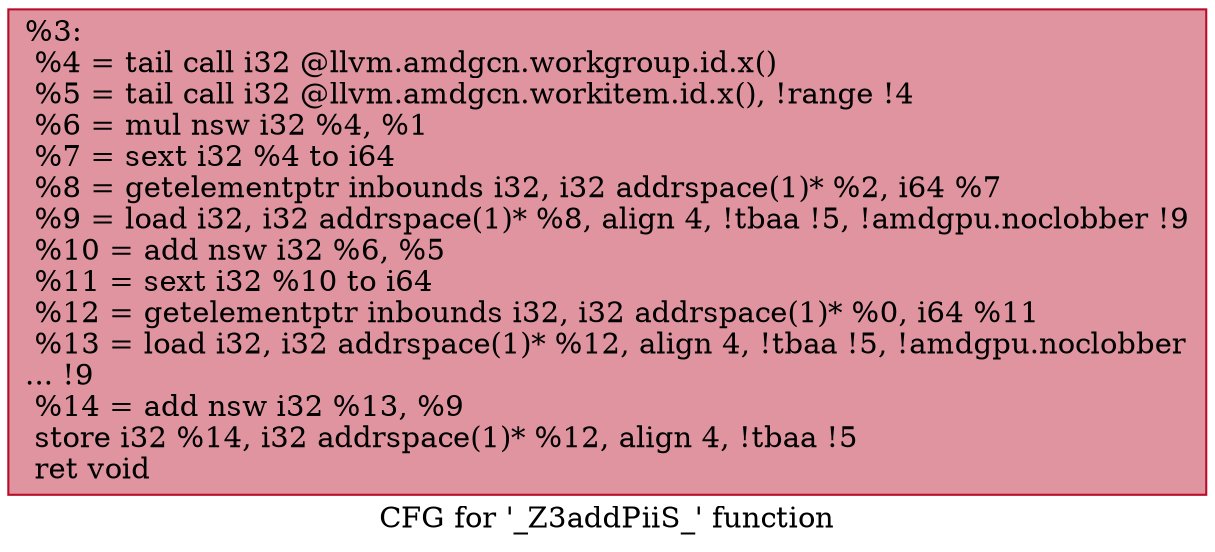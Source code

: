 digraph "CFG for '_Z3addPiiS_' function" {
	label="CFG for '_Z3addPiiS_' function";

	Node0x4d24d40 [shape=record,color="#b70d28ff", style=filled, fillcolor="#b70d2870",label="{%3:\l  %4 = tail call i32 @llvm.amdgcn.workgroup.id.x()\l  %5 = tail call i32 @llvm.amdgcn.workitem.id.x(), !range !4\l  %6 = mul nsw i32 %4, %1\l  %7 = sext i32 %4 to i64\l  %8 = getelementptr inbounds i32, i32 addrspace(1)* %2, i64 %7\l  %9 = load i32, i32 addrspace(1)* %8, align 4, !tbaa !5, !amdgpu.noclobber !9\l  %10 = add nsw i32 %6, %5\l  %11 = sext i32 %10 to i64\l  %12 = getelementptr inbounds i32, i32 addrspace(1)* %0, i64 %11\l  %13 = load i32, i32 addrspace(1)* %12, align 4, !tbaa !5, !amdgpu.noclobber\l... !9\l  %14 = add nsw i32 %13, %9\l  store i32 %14, i32 addrspace(1)* %12, align 4, !tbaa !5\l  ret void\l}"];
}
